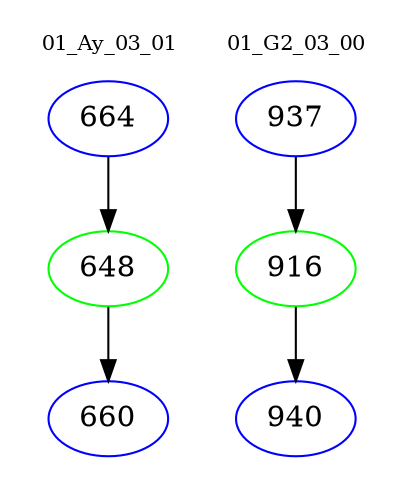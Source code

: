digraph{
subgraph cluster_0 {
color = white
label = "01_Ay_03_01";
fontsize=10;
T0_664 [label="664", color="blue"]
T0_664 -> T0_648 [color="black"]
T0_648 [label="648", color="green"]
T0_648 -> T0_660 [color="black"]
T0_660 [label="660", color="blue"]
}
subgraph cluster_1 {
color = white
label = "01_G2_03_00";
fontsize=10;
T1_937 [label="937", color="blue"]
T1_937 -> T1_916 [color="black"]
T1_916 [label="916", color="green"]
T1_916 -> T1_940 [color="black"]
T1_940 [label="940", color="blue"]
}
}
